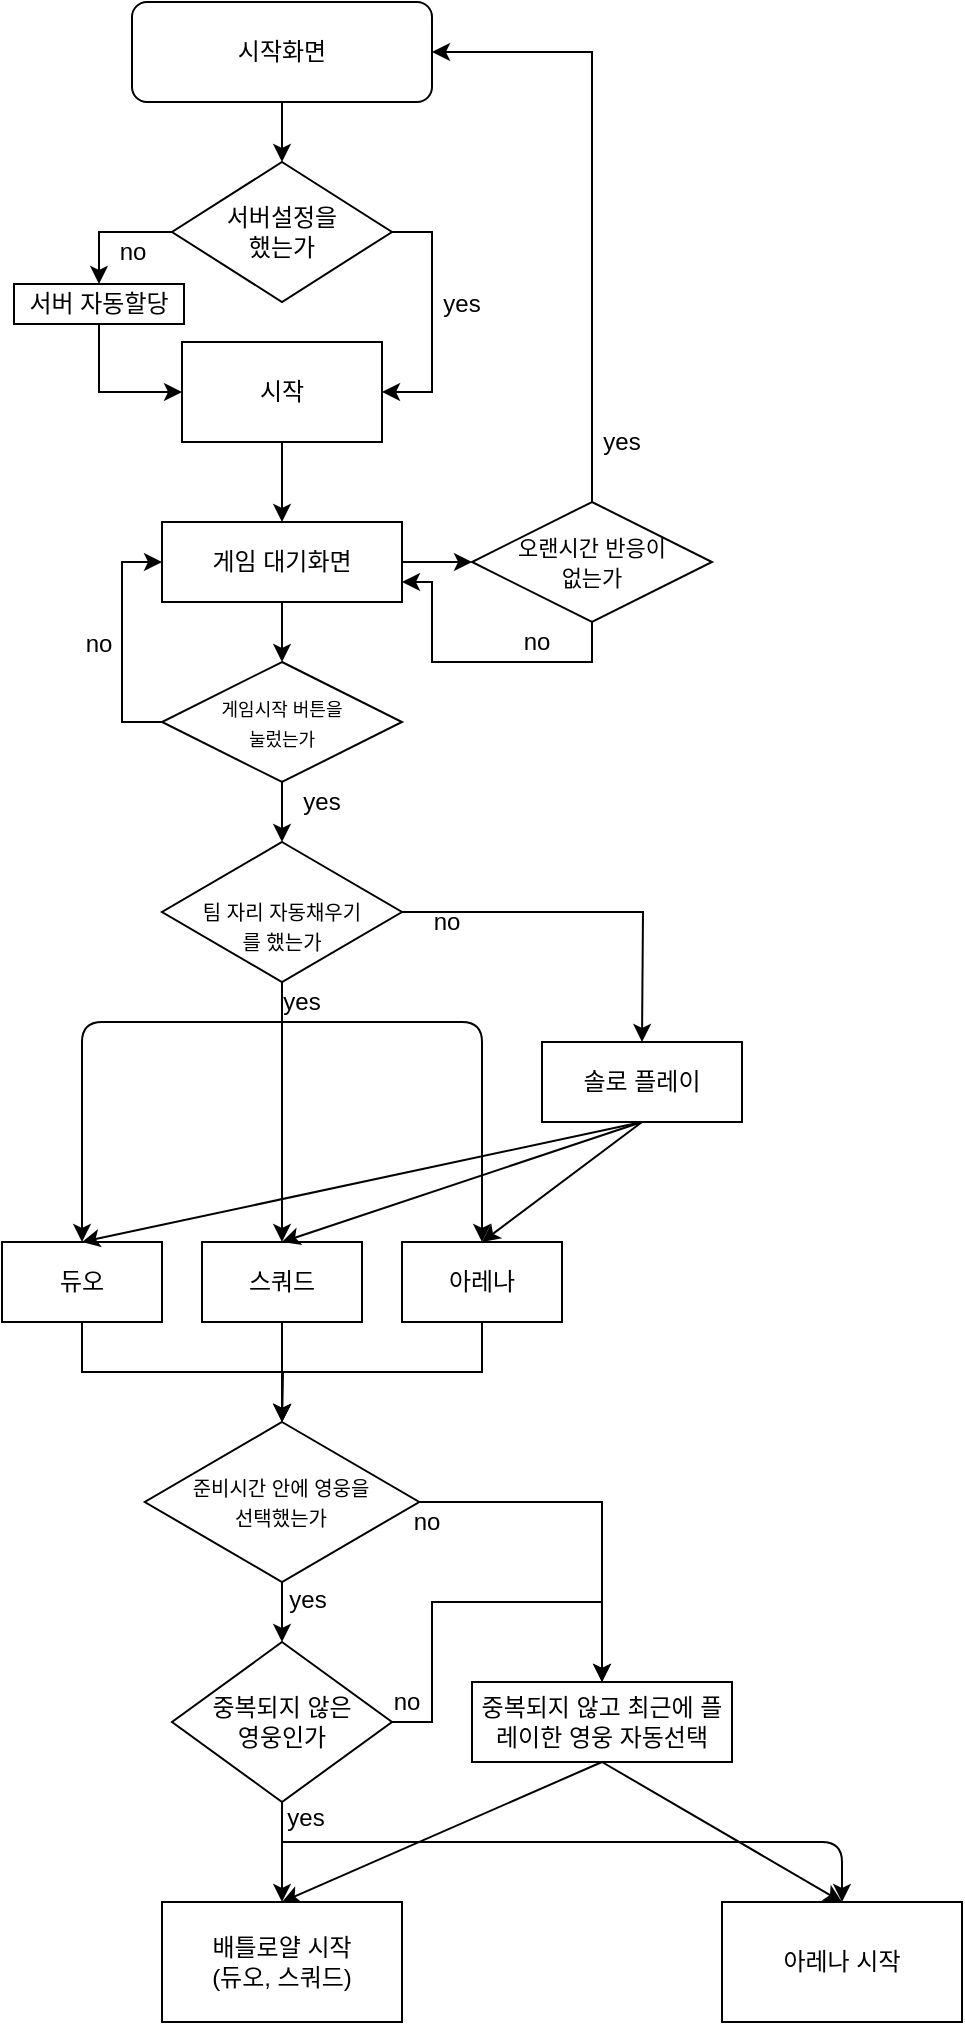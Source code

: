 <mxfile version="14.6.1" type="github">
  <diagram id="C5RBs43oDa-KdzZeNtuy" name="Page-1">
    <mxGraphModel dx="693" dy="441" grid="1" gridSize="10" guides="1" tooltips="1" connect="1" arrows="1" fold="1" page="1" pageScale="1" pageWidth="827" pageHeight="1169" math="0" shadow="0">
      <root>
        <mxCell id="WIyWlLk6GJQsqaUBKTNV-0" />
        <mxCell id="WIyWlLk6GJQsqaUBKTNV-1" parent="WIyWlLk6GJQsqaUBKTNV-0" />
        <mxCell id="Io6MquFBGqqqtSyA08U6-6" style="edgeStyle=orthogonalEdgeStyle;rounded=0;orthogonalLoop=1;jettySize=auto;html=1;exitX=0.5;exitY=1;exitDx=0;exitDy=0;entryX=0.5;entryY=0;entryDx=0;entryDy=0;" edge="1" parent="WIyWlLk6GJQsqaUBKTNV-1" source="WIyWlLk6GJQsqaUBKTNV-3" target="Io6MquFBGqqqtSyA08U6-5">
          <mxGeometry relative="1" as="geometry" />
        </mxCell>
        <mxCell id="WIyWlLk6GJQsqaUBKTNV-3" value="시작화면" style="rounded=1;whiteSpace=wrap;html=1;fontSize=12;glass=0;strokeWidth=1;shadow=0;" parent="WIyWlLk6GJQsqaUBKTNV-1" vertex="1">
          <mxGeometry x="145" y="20" width="150" height="50" as="geometry" />
        </mxCell>
        <mxCell id="Io6MquFBGqqqtSyA08U6-51" style="edgeStyle=orthogonalEdgeStyle;rounded=0;orthogonalLoop=1;jettySize=auto;html=1;exitX=1;exitY=0.5;exitDx=0;exitDy=0;entryX=1;entryY=0.5;entryDx=0;entryDy=0;" edge="1" parent="WIyWlLk6GJQsqaUBKTNV-1" source="Io6MquFBGqqqtSyA08U6-5" target="Io6MquFBGqqqtSyA08U6-49">
          <mxGeometry relative="1" as="geometry" />
        </mxCell>
        <mxCell id="Io6MquFBGqqqtSyA08U6-71" style="edgeStyle=orthogonalEdgeStyle;rounded=0;orthogonalLoop=1;jettySize=auto;html=1;exitX=0;exitY=0.5;exitDx=0;exitDy=0;entryX=0.5;entryY=0;entryDx=0;entryDy=0;" edge="1" parent="WIyWlLk6GJQsqaUBKTNV-1" source="Io6MquFBGqqqtSyA08U6-5" target="Io6MquFBGqqqtSyA08U6-70">
          <mxGeometry relative="1" as="geometry" />
        </mxCell>
        <mxCell id="Io6MquFBGqqqtSyA08U6-5" value="서버설정을 &lt;br&gt;했는가" style="rhombus;whiteSpace=wrap;html=1;" vertex="1" parent="WIyWlLk6GJQsqaUBKTNV-1">
          <mxGeometry x="165" y="100" width="110" height="70" as="geometry" />
        </mxCell>
        <mxCell id="Io6MquFBGqqqtSyA08U6-11" value="yes" style="text;html=1;strokeColor=none;fillColor=none;align=center;verticalAlign=middle;whiteSpace=wrap;rounded=0;" vertex="1" parent="WIyWlLk6GJQsqaUBKTNV-1">
          <mxGeometry x="290" y="161" width="40" height="20" as="geometry" />
        </mxCell>
        <mxCell id="Io6MquFBGqqqtSyA08U6-17" value="no" style="text;html=1;strokeColor=none;fillColor=none;align=center;verticalAlign=middle;whiteSpace=wrap;rounded=0;" vertex="1" parent="WIyWlLk6GJQsqaUBKTNV-1">
          <mxGeometry x="133" y="135" width="25" height="20" as="geometry" />
        </mxCell>
        <mxCell id="Io6MquFBGqqqtSyA08U6-30" style="edgeStyle=orthogonalEdgeStyle;rounded=0;orthogonalLoop=1;jettySize=auto;html=1;exitX=0.5;exitY=1;exitDx=0;exitDy=0;entryX=0.5;entryY=0;entryDx=0;entryDy=0;" edge="1" parent="WIyWlLk6GJQsqaUBKTNV-1" target="Io6MquFBGqqqtSyA08U6-29">
          <mxGeometry relative="1" as="geometry">
            <mxPoint x="220" y="320" as="sourcePoint" />
          </mxGeometry>
        </mxCell>
        <mxCell id="Io6MquFBGqqqtSyA08U6-39" style="edgeStyle=orthogonalEdgeStyle;rounded=0;orthogonalLoop=1;jettySize=auto;html=1;exitX=0.5;exitY=1;exitDx=0;exitDy=0;entryX=0.5;entryY=0;entryDx=0;entryDy=0;" edge="1" parent="WIyWlLk6GJQsqaUBKTNV-1" source="Io6MquFBGqqqtSyA08U6-24">
          <mxGeometry relative="1" as="geometry">
            <mxPoint x="220" y="640" as="targetPoint" />
          </mxGeometry>
        </mxCell>
        <mxCell id="Io6MquFBGqqqtSyA08U6-42" style="edgeStyle=orthogonalEdgeStyle;rounded=0;orthogonalLoop=1;jettySize=auto;html=1;exitX=1;exitY=0.5;exitDx=0;exitDy=0;entryX=0.5;entryY=0;entryDx=0;entryDy=0;" edge="1" parent="WIyWlLk6GJQsqaUBKTNV-1" source="Io6MquFBGqqqtSyA08U6-24">
          <mxGeometry relative="1" as="geometry">
            <mxPoint x="400" y="540.0" as="targetPoint" />
          </mxGeometry>
        </mxCell>
        <mxCell id="Io6MquFBGqqqtSyA08U6-24" value="&lt;div&gt;&lt;span style=&quot;font-size: 10px&quot;&gt;&lt;br&gt;&lt;/span&gt;&lt;/div&gt;&lt;div&gt;&lt;span style=&quot;font-size: 10px&quot;&gt;팀 자리 자동채우기&lt;/span&gt;&lt;/div&gt;&lt;font style=&quot;font-size: 10px&quot;&gt;를 했는가&lt;br&gt;&lt;/font&gt;" style="rhombus;whiteSpace=wrap;html=1;align=center;" vertex="1" parent="WIyWlLk6GJQsqaUBKTNV-1">
          <mxGeometry x="160" y="440" width="120" height="70" as="geometry" />
        </mxCell>
        <mxCell id="Io6MquFBGqqqtSyA08U6-31" style="edgeStyle=orthogonalEdgeStyle;rounded=0;orthogonalLoop=1;jettySize=auto;html=1;exitX=0.5;exitY=1;exitDx=0;exitDy=0;entryX=0.5;entryY=0;entryDx=0;entryDy=0;" edge="1" parent="WIyWlLk6GJQsqaUBKTNV-1" source="Io6MquFBGqqqtSyA08U6-29" target="Io6MquFBGqqqtSyA08U6-24">
          <mxGeometry relative="1" as="geometry" />
        </mxCell>
        <mxCell id="Io6MquFBGqqqtSyA08U6-61" style="edgeStyle=orthogonalEdgeStyle;rounded=0;orthogonalLoop=1;jettySize=auto;html=1;exitX=0;exitY=0.5;exitDx=0;exitDy=0;entryX=0;entryY=0.5;entryDx=0;entryDy=0;" edge="1" parent="WIyWlLk6GJQsqaUBKTNV-1" source="Io6MquFBGqqqtSyA08U6-29" target="Io6MquFBGqqqtSyA08U6-52">
          <mxGeometry relative="1" as="geometry" />
        </mxCell>
        <mxCell id="Io6MquFBGqqqtSyA08U6-29" value="&lt;font style=&quot;font-size: 9px ; line-height: 120%&quot;&gt;게임시작 버튼을&lt;br style=&quot;font-size: 9px&quot;&gt;눌렀는가&lt;/font&gt;" style="rhombus;whiteSpace=wrap;html=1;" vertex="1" parent="WIyWlLk6GJQsqaUBKTNV-1">
          <mxGeometry x="160" y="350" width="120" height="60" as="geometry" />
        </mxCell>
        <mxCell id="Io6MquFBGqqqtSyA08U6-33" value="yes" style="text;html=1;strokeColor=none;fillColor=none;align=center;verticalAlign=middle;whiteSpace=wrap;rounded=0;" vertex="1" parent="WIyWlLk6GJQsqaUBKTNV-1">
          <mxGeometry x="220" y="410" width="40" height="20" as="geometry" />
        </mxCell>
        <mxCell id="Io6MquFBGqqqtSyA08U6-34" value="no" style="text;html=1;strokeColor=none;fillColor=none;align=center;verticalAlign=middle;whiteSpace=wrap;rounded=0;" vertex="1" parent="WIyWlLk6GJQsqaUBKTNV-1">
          <mxGeometry x="116" y="331" width="25" height="20" as="geometry" />
        </mxCell>
        <mxCell id="Io6MquFBGqqqtSyA08U6-40" value="" style="endArrow=classic;html=1;entryX=0.5;entryY=0;entryDx=0;entryDy=0;" edge="1" parent="WIyWlLk6GJQsqaUBKTNV-1">
          <mxGeometry width="50" height="50" relative="1" as="geometry">
            <mxPoint x="220" y="530" as="sourcePoint" />
            <mxPoint x="120" y="640" as="targetPoint" />
            <Array as="points">
              <mxPoint x="120" y="530" />
            </Array>
          </mxGeometry>
        </mxCell>
        <mxCell id="Io6MquFBGqqqtSyA08U6-41" value="" style="endArrow=classic;html=1;entryX=0.5;entryY=0;entryDx=0;entryDy=0;" edge="1" parent="WIyWlLk6GJQsqaUBKTNV-1">
          <mxGeometry width="50" height="50" relative="1" as="geometry">
            <mxPoint x="220" y="530" as="sourcePoint" />
            <mxPoint x="320" y="640" as="targetPoint" />
            <Array as="points">
              <mxPoint x="320" y="530" />
            </Array>
          </mxGeometry>
        </mxCell>
        <mxCell id="Io6MquFBGqqqtSyA08U6-43" value="yes" style="text;html=1;strokeColor=none;fillColor=none;align=center;verticalAlign=middle;whiteSpace=wrap;rounded=0;" vertex="1" parent="WIyWlLk6GJQsqaUBKTNV-1">
          <mxGeometry x="210" y="510" width="40" height="20" as="geometry" />
        </mxCell>
        <mxCell id="Io6MquFBGqqqtSyA08U6-44" value="no" style="text;html=1;strokeColor=none;fillColor=none;align=center;verticalAlign=middle;whiteSpace=wrap;rounded=0;" vertex="1" parent="WIyWlLk6GJQsqaUBKTNV-1">
          <mxGeometry x="290" y="470" width="25" height="20" as="geometry" />
        </mxCell>
        <mxCell id="Io6MquFBGqqqtSyA08U6-53" style="edgeStyle=orthogonalEdgeStyle;rounded=0;orthogonalLoop=1;jettySize=auto;html=1;exitX=0.5;exitY=1;exitDx=0;exitDy=0;entryX=0.5;entryY=0;entryDx=0;entryDy=0;" edge="1" parent="WIyWlLk6GJQsqaUBKTNV-1" source="Io6MquFBGqqqtSyA08U6-49" target="Io6MquFBGqqqtSyA08U6-52">
          <mxGeometry relative="1" as="geometry" />
        </mxCell>
        <mxCell id="Io6MquFBGqqqtSyA08U6-49" value="시작" style="rounded=0;whiteSpace=wrap;html=1;shadow=0;sketch=0;" vertex="1" parent="WIyWlLk6GJQsqaUBKTNV-1">
          <mxGeometry x="170" y="190" width="100" height="50" as="geometry" />
        </mxCell>
        <mxCell id="Io6MquFBGqqqtSyA08U6-65" style="edgeStyle=orthogonalEdgeStyle;rounded=0;orthogonalLoop=1;jettySize=auto;html=1;exitX=1;exitY=0.5;exitDx=0;exitDy=0;entryX=0;entryY=0.5;entryDx=0;entryDy=0;" edge="1" parent="WIyWlLk6GJQsqaUBKTNV-1" source="Io6MquFBGqqqtSyA08U6-52" target="Io6MquFBGqqqtSyA08U6-63">
          <mxGeometry relative="1" as="geometry" />
        </mxCell>
        <mxCell id="Io6MquFBGqqqtSyA08U6-52" value="게임 대기화면" style="rounded=0;whiteSpace=wrap;html=1;shadow=0;sketch=0;" vertex="1" parent="WIyWlLk6GJQsqaUBKTNV-1">
          <mxGeometry x="160" y="280" width="120" height="40" as="geometry" />
        </mxCell>
        <mxCell id="Io6MquFBGqqqtSyA08U6-54" value="솔로 플레이" style="rounded=0;whiteSpace=wrap;html=1;shadow=0;sketch=0;" vertex="1" parent="WIyWlLk6GJQsqaUBKTNV-1">
          <mxGeometry x="350" y="540" width="100" height="40" as="geometry" />
        </mxCell>
        <mxCell id="Io6MquFBGqqqtSyA08U6-84" style="edgeStyle=orthogonalEdgeStyle;rounded=0;orthogonalLoop=1;jettySize=auto;html=1;exitX=0.5;exitY=1;exitDx=0;exitDy=0;entryX=0.5;entryY=0;entryDx=0;entryDy=0;" edge="1" parent="WIyWlLk6GJQsqaUBKTNV-1" source="Io6MquFBGqqqtSyA08U6-55" target="Io6MquFBGqqqtSyA08U6-73">
          <mxGeometry relative="1" as="geometry" />
        </mxCell>
        <mxCell id="Io6MquFBGqqqtSyA08U6-55" value="듀오" style="rounded=0;whiteSpace=wrap;html=1;shadow=0;sketch=0;" vertex="1" parent="WIyWlLk6GJQsqaUBKTNV-1">
          <mxGeometry x="80" y="640" width="80" height="40" as="geometry" />
        </mxCell>
        <mxCell id="Io6MquFBGqqqtSyA08U6-85" style="edgeStyle=orthogonalEdgeStyle;rounded=0;orthogonalLoop=1;jettySize=auto;html=1;exitX=0.5;exitY=1;exitDx=0;exitDy=0;" edge="1" parent="WIyWlLk6GJQsqaUBKTNV-1" source="Io6MquFBGqqqtSyA08U6-56">
          <mxGeometry relative="1" as="geometry">
            <mxPoint x="220.103" y="730" as="targetPoint" />
          </mxGeometry>
        </mxCell>
        <mxCell id="Io6MquFBGqqqtSyA08U6-56" value="스쿼드" style="rounded=0;whiteSpace=wrap;html=1;shadow=0;sketch=0;" vertex="1" parent="WIyWlLk6GJQsqaUBKTNV-1">
          <mxGeometry x="180" y="640" width="80" height="40" as="geometry" />
        </mxCell>
        <mxCell id="Io6MquFBGqqqtSyA08U6-86" style="edgeStyle=orthogonalEdgeStyle;rounded=0;orthogonalLoop=1;jettySize=auto;html=1;exitX=0.5;exitY=1;exitDx=0;exitDy=0;" edge="1" parent="WIyWlLk6GJQsqaUBKTNV-1" source="Io6MquFBGqqqtSyA08U6-57">
          <mxGeometry relative="1" as="geometry">
            <mxPoint x="220" y="730" as="targetPoint" />
          </mxGeometry>
        </mxCell>
        <mxCell id="Io6MquFBGqqqtSyA08U6-57" value="아레나" style="rounded=0;whiteSpace=wrap;html=1;shadow=0;sketch=0;" vertex="1" parent="WIyWlLk6GJQsqaUBKTNV-1">
          <mxGeometry x="280" y="640" width="80" height="40" as="geometry" />
        </mxCell>
        <mxCell id="Io6MquFBGqqqtSyA08U6-58" value="" style="endArrow=classic;html=1;exitX=0.5;exitY=1;exitDx=0;exitDy=0;entryX=0.5;entryY=0;entryDx=0;entryDy=0;" edge="1" parent="WIyWlLk6GJQsqaUBKTNV-1" source="Io6MquFBGqqqtSyA08U6-54" target="Io6MquFBGqqqtSyA08U6-55">
          <mxGeometry width="50" height="50" relative="1" as="geometry">
            <mxPoint x="340" y="600" as="sourcePoint" />
            <mxPoint x="390" y="550" as="targetPoint" />
          </mxGeometry>
        </mxCell>
        <mxCell id="Io6MquFBGqqqtSyA08U6-59" value="" style="endArrow=classic;html=1;exitX=0.5;exitY=1;exitDx=0;exitDy=0;entryX=0.5;entryY=0;entryDx=0;entryDy=0;" edge="1" parent="WIyWlLk6GJQsqaUBKTNV-1" source="Io6MquFBGqqqtSyA08U6-54" target="Io6MquFBGqqqtSyA08U6-56">
          <mxGeometry width="50" height="50" relative="1" as="geometry">
            <mxPoint x="340" y="600" as="sourcePoint" />
            <mxPoint x="390" y="550" as="targetPoint" />
          </mxGeometry>
        </mxCell>
        <mxCell id="Io6MquFBGqqqtSyA08U6-60" value="" style="endArrow=classic;html=1;entryX=0.5;entryY=0;entryDx=0;entryDy=0;" edge="1" parent="WIyWlLk6GJQsqaUBKTNV-1" target="Io6MquFBGqqqtSyA08U6-57">
          <mxGeometry width="50" height="50" relative="1" as="geometry">
            <mxPoint x="400" y="580" as="sourcePoint" />
            <mxPoint x="390" y="550" as="targetPoint" />
          </mxGeometry>
        </mxCell>
        <mxCell id="Io6MquFBGqqqtSyA08U6-66" style="edgeStyle=orthogonalEdgeStyle;rounded=0;orthogonalLoop=1;jettySize=auto;html=1;exitX=0.5;exitY=0;exitDx=0;exitDy=0;entryX=1;entryY=0.5;entryDx=0;entryDy=0;" edge="1" parent="WIyWlLk6GJQsqaUBKTNV-1" source="Io6MquFBGqqqtSyA08U6-63" target="WIyWlLk6GJQsqaUBKTNV-3">
          <mxGeometry relative="1" as="geometry" />
        </mxCell>
        <mxCell id="Io6MquFBGqqqtSyA08U6-67" style="edgeStyle=orthogonalEdgeStyle;rounded=0;orthogonalLoop=1;jettySize=auto;html=1;exitX=0.5;exitY=1;exitDx=0;exitDy=0;entryX=1;entryY=0.75;entryDx=0;entryDy=0;" edge="1" parent="WIyWlLk6GJQsqaUBKTNV-1" source="Io6MquFBGqqqtSyA08U6-63" target="Io6MquFBGqqqtSyA08U6-52">
          <mxGeometry relative="1" as="geometry" />
        </mxCell>
        <mxCell id="Io6MquFBGqqqtSyA08U6-63" value="&lt;font style=&quot;font-size: 11px&quot;&gt;오랜시간 반응이&lt;br&gt;없는가&lt;/font&gt;" style="rhombus;whiteSpace=wrap;html=1;rounded=0;shadow=0;sketch=0;" vertex="1" parent="WIyWlLk6GJQsqaUBKTNV-1">
          <mxGeometry x="315" y="270" width="120" height="60" as="geometry" />
        </mxCell>
        <mxCell id="Io6MquFBGqqqtSyA08U6-68" value="yes" style="text;html=1;strokeColor=none;fillColor=none;align=center;verticalAlign=middle;whiteSpace=wrap;rounded=0;" vertex="1" parent="WIyWlLk6GJQsqaUBKTNV-1">
          <mxGeometry x="370" y="230" width="40" height="20" as="geometry" />
        </mxCell>
        <mxCell id="Io6MquFBGqqqtSyA08U6-69" value="no" style="text;html=1;strokeColor=none;fillColor=none;align=center;verticalAlign=middle;whiteSpace=wrap;rounded=0;" vertex="1" parent="WIyWlLk6GJQsqaUBKTNV-1">
          <mxGeometry x="335" y="330" width="25" height="20" as="geometry" />
        </mxCell>
        <mxCell id="Io6MquFBGqqqtSyA08U6-72" style="edgeStyle=orthogonalEdgeStyle;rounded=0;orthogonalLoop=1;jettySize=auto;html=1;exitX=0.5;exitY=1;exitDx=0;exitDy=0;entryX=0;entryY=0.5;entryDx=0;entryDy=0;" edge="1" parent="WIyWlLk6GJQsqaUBKTNV-1" source="Io6MquFBGqqqtSyA08U6-70" target="Io6MquFBGqqqtSyA08U6-49">
          <mxGeometry relative="1" as="geometry" />
        </mxCell>
        <mxCell id="Io6MquFBGqqqtSyA08U6-70" value="서버 자동할당" style="rounded=0;whiteSpace=wrap;html=1;shadow=0;sketch=0;" vertex="1" parent="WIyWlLk6GJQsqaUBKTNV-1">
          <mxGeometry x="86" y="161" width="85" height="20" as="geometry" />
        </mxCell>
        <mxCell id="Io6MquFBGqqqtSyA08U6-87" style="edgeStyle=orthogonalEdgeStyle;rounded=0;orthogonalLoop=1;jettySize=auto;html=1;exitX=0.5;exitY=1;exitDx=0;exitDy=0;entryX=0.5;entryY=0;entryDx=0;entryDy=0;" edge="1" parent="WIyWlLk6GJQsqaUBKTNV-1" source="Io6MquFBGqqqtSyA08U6-73" target="Io6MquFBGqqqtSyA08U6-80">
          <mxGeometry relative="1" as="geometry" />
        </mxCell>
        <mxCell id="Io6MquFBGqqqtSyA08U6-95" style="edgeStyle=orthogonalEdgeStyle;rounded=0;orthogonalLoop=1;jettySize=auto;html=1;exitX=1;exitY=0.5;exitDx=0;exitDy=0;entryX=0.5;entryY=0;entryDx=0;entryDy=0;" edge="1" parent="WIyWlLk6GJQsqaUBKTNV-1" source="Io6MquFBGqqqtSyA08U6-73" target="Io6MquFBGqqqtSyA08U6-93">
          <mxGeometry relative="1" as="geometry" />
        </mxCell>
        <mxCell id="Io6MquFBGqqqtSyA08U6-73" value="&lt;font style=&quot;font-size: 10px&quot;&gt;준비시간 안에 영웅을 &lt;br style=&quot;font-size: 9px&quot;&gt;선택했는가&lt;/font&gt;" style="rhombus;whiteSpace=wrap;html=1;rounded=0;shadow=0;sketch=0;" vertex="1" parent="WIyWlLk6GJQsqaUBKTNV-1">
          <mxGeometry x="151.38" y="730" width="137.25" height="80" as="geometry" />
        </mxCell>
        <mxCell id="Io6MquFBGqqqtSyA08U6-88" style="edgeStyle=orthogonalEdgeStyle;rounded=0;orthogonalLoop=1;jettySize=auto;html=1;exitX=0.5;exitY=1;exitDx=0;exitDy=0;entryX=0.5;entryY=0;entryDx=0;entryDy=0;" edge="1" parent="WIyWlLk6GJQsqaUBKTNV-1" source="Io6MquFBGqqqtSyA08U6-80" target="Io6MquFBGqqqtSyA08U6-82">
          <mxGeometry relative="1" as="geometry" />
        </mxCell>
        <mxCell id="Io6MquFBGqqqtSyA08U6-96" style="edgeStyle=orthogonalEdgeStyle;rounded=0;orthogonalLoop=1;jettySize=auto;html=1;exitX=1;exitY=0.5;exitDx=0;exitDy=0;entryX=0.5;entryY=0;entryDx=0;entryDy=0;" edge="1" parent="WIyWlLk6GJQsqaUBKTNV-1" source="Io6MquFBGqqqtSyA08U6-80" target="Io6MquFBGqqqtSyA08U6-93">
          <mxGeometry relative="1" as="geometry" />
        </mxCell>
        <mxCell id="Io6MquFBGqqqtSyA08U6-80" value="중복되지 않은&lt;br&gt;영웅인가" style="rhombus;whiteSpace=wrap;html=1;rounded=0;shadow=0;sketch=0;" vertex="1" parent="WIyWlLk6GJQsqaUBKTNV-1">
          <mxGeometry x="165" y="840" width="110" height="80" as="geometry" />
        </mxCell>
        <mxCell id="Io6MquFBGqqqtSyA08U6-82" value="배틀로얄 시작&lt;br&gt;(듀오, 스쿼드)" style="rounded=0;whiteSpace=wrap;html=1;shadow=0;sketch=0;" vertex="1" parent="WIyWlLk6GJQsqaUBKTNV-1">
          <mxGeometry x="160" y="970" width="120" height="60" as="geometry" />
        </mxCell>
        <mxCell id="Io6MquFBGqqqtSyA08U6-83" value="아레나 시작" style="rounded=0;whiteSpace=wrap;html=1;shadow=0;sketch=0;" vertex="1" parent="WIyWlLk6GJQsqaUBKTNV-1">
          <mxGeometry x="440" y="970" width="120" height="60" as="geometry" />
        </mxCell>
        <mxCell id="Io6MquFBGqqqtSyA08U6-89" value="" style="endArrow=classic;html=1;entryX=0.5;entryY=0;entryDx=0;entryDy=0;" edge="1" parent="WIyWlLk6GJQsqaUBKTNV-1" target="Io6MquFBGqqqtSyA08U6-83">
          <mxGeometry width="50" height="50" relative="1" as="geometry">
            <mxPoint x="220" y="940" as="sourcePoint" />
            <mxPoint x="260" y="920" as="targetPoint" />
            <Array as="points">
              <mxPoint x="500" y="940" />
            </Array>
          </mxGeometry>
        </mxCell>
        <mxCell id="Io6MquFBGqqqtSyA08U6-90" value="yes" style="text;html=1;strokeColor=none;fillColor=none;align=center;verticalAlign=middle;whiteSpace=wrap;rounded=0;" vertex="1" parent="WIyWlLk6GJQsqaUBKTNV-1">
          <mxGeometry x="213" y="809" width="40" height="20" as="geometry" />
        </mxCell>
        <mxCell id="Io6MquFBGqqqtSyA08U6-91" value="no" style="text;html=1;strokeColor=none;fillColor=none;align=center;verticalAlign=middle;whiteSpace=wrap;rounded=0;" vertex="1" parent="WIyWlLk6GJQsqaUBKTNV-1">
          <mxGeometry x="280" y="770" width="25" height="20" as="geometry" />
        </mxCell>
        <mxCell id="Io6MquFBGqqqtSyA08U6-92" value="yes" style="text;html=1;strokeColor=none;fillColor=none;align=center;verticalAlign=middle;whiteSpace=wrap;rounded=0;" vertex="1" parent="WIyWlLk6GJQsqaUBKTNV-1">
          <mxGeometry x="212" y="918" width="40" height="20" as="geometry" />
        </mxCell>
        <mxCell id="Io6MquFBGqqqtSyA08U6-93" value="중복되지 않고 최근에 플레이한 영웅 자동선택" style="rounded=0;whiteSpace=wrap;html=1;shadow=0;sketch=0;" vertex="1" parent="WIyWlLk6GJQsqaUBKTNV-1">
          <mxGeometry x="315" y="860" width="130" height="40" as="geometry" />
        </mxCell>
        <mxCell id="Io6MquFBGqqqtSyA08U6-97" value="no" style="text;html=1;strokeColor=none;fillColor=none;align=center;verticalAlign=middle;whiteSpace=wrap;rounded=0;" vertex="1" parent="WIyWlLk6GJQsqaUBKTNV-1">
          <mxGeometry x="270" y="860" width="25" height="20" as="geometry" />
        </mxCell>
        <mxCell id="Io6MquFBGqqqtSyA08U6-98" value="" style="endArrow=classic;html=1;exitX=0.5;exitY=1;exitDx=0;exitDy=0;entryX=0.5;entryY=0;entryDx=0;entryDy=0;" edge="1" parent="WIyWlLk6GJQsqaUBKTNV-1" source="Io6MquFBGqqqtSyA08U6-93" target="Io6MquFBGqqqtSyA08U6-82">
          <mxGeometry width="50" height="50" relative="1" as="geometry">
            <mxPoint x="210" y="880" as="sourcePoint" />
            <mxPoint x="260" y="830" as="targetPoint" />
          </mxGeometry>
        </mxCell>
        <mxCell id="Io6MquFBGqqqtSyA08U6-99" value="" style="endArrow=classic;html=1;entryX=0.5;entryY=0;entryDx=0;entryDy=0;exitX=0.5;exitY=1;exitDx=0;exitDy=0;" edge="1" parent="WIyWlLk6GJQsqaUBKTNV-1" source="Io6MquFBGqqqtSyA08U6-93" target="Io6MquFBGqqqtSyA08U6-83">
          <mxGeometry width="50" height="50" relative="1" as="geometry">
            <mxPoint x="210" y="880" as="sourcePoint" />
            <mxPoint x="260" y="830" as="targetPoint" />
          </mxGeometry>
        </mxCell>
      </root>
    </mxGraphModel>
  </diagram>
</mxfile>
